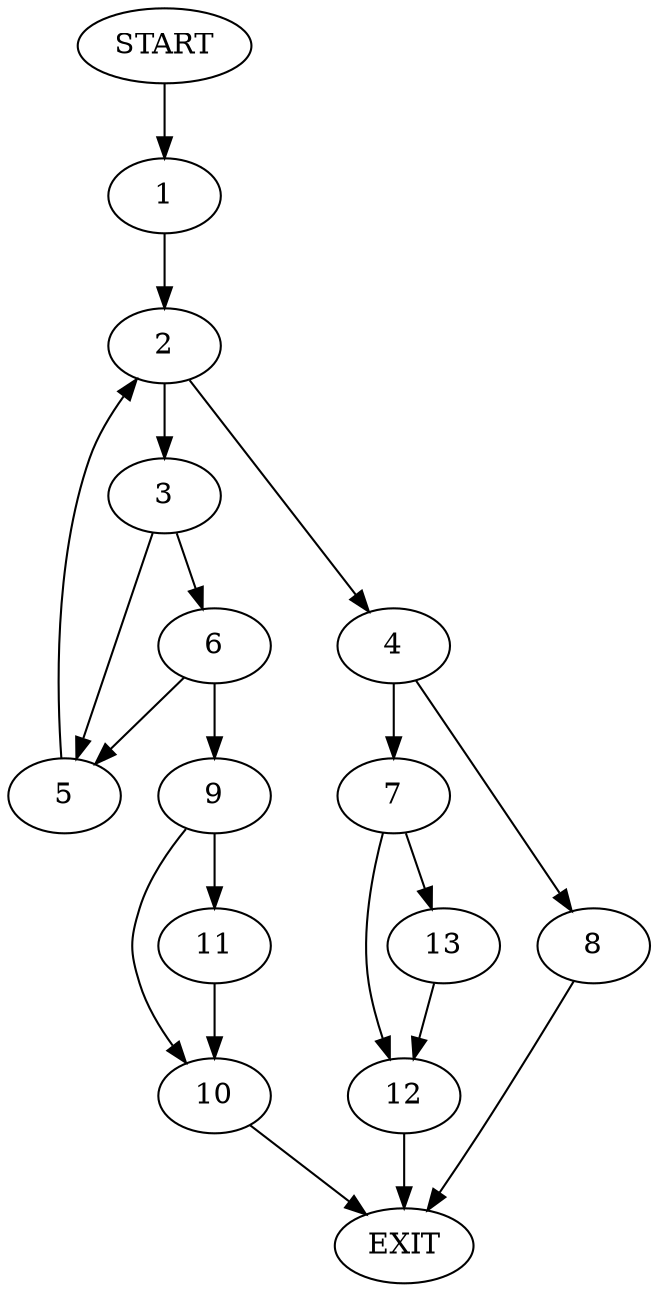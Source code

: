 digraph {
0 [label="START"]
14 [label="EXIT"]
0 -> 1
1 -> 2
2 -> 3
2 -> 4
3 -> 5
3 -> 6
4 -> 7
4 -> 8
5 -> 2
6 -> 5
6 -> 9
9 -> 10
9 -> 11
11 -> 10
10 -> 14
8 -> 14
7 -> 12
7 -> 13
12 -> 14
13 -> 12
}

